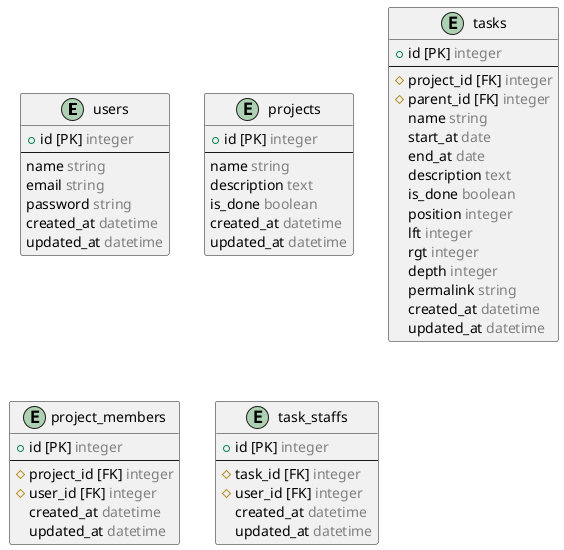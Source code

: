 @startuml erd

  entity "users" {
    + id [PK] <color:gray>integer</color>
    --
    name <color:gray>string</color>
    email <color:gray>string</color>
    password <color:gray>string</color>
    created_at <color:gray>datetime</color>
    updated_at <color:gray>datetime</color>
  }

  entity "projects" {
    + id [PK] <color:gray>integer</color>
    --
    name <color:gray>string</color>
    description <color:gray>text</color>
    is_done <color:gray>boolean</color>
    created_at <color:gray>datetime</color>
    updated_at <color:gray>datetime</color>
  }

  entity "tasks" {
    + id [PK] <color:gray>integer</color>
    --
    # project_id [FK] <color:gray>integer</color>
    # parent_id [FK] <color:gray>integer</color>
    name <color:gray>string</color>
    start_at <color:gray>date</color>
    end_at <color:gray>date</color>
    description <color:gray>text</color>
    is_done <color:gray>boolean</color>
    position <color:gray>integer</color>
    lft <color:gray>integer</color>
    rgt <color:gray>integer</color>
    depth <color:gray>integer</color>
    permalink <color:gray>string</color>
    created_at <color:gray>datetime</color>
    updated_at <color:gray>datetime</color>
  }

  entity "project_members" {
    + id [PK] <color:gray>integer</color>
    --
    # project_id [FK] <color:gray>integer</color>
    # user_id [FK] <color:gray>integer</color>
    created_at <color:gray>datetime</color>
    updated_at <color:gray>datetime</color>
  }

  entity "task_staffs" {
    + id [PK] <color:gray>integer</color>
    --
    # task_id [FK] <color:gray>integer</color>
    # user_id [FK] <color:gray>integer</color>
    created_at <color:gray>datetime</color>
    updated_at <color:gray>datetime</color>
  }

@enduml
